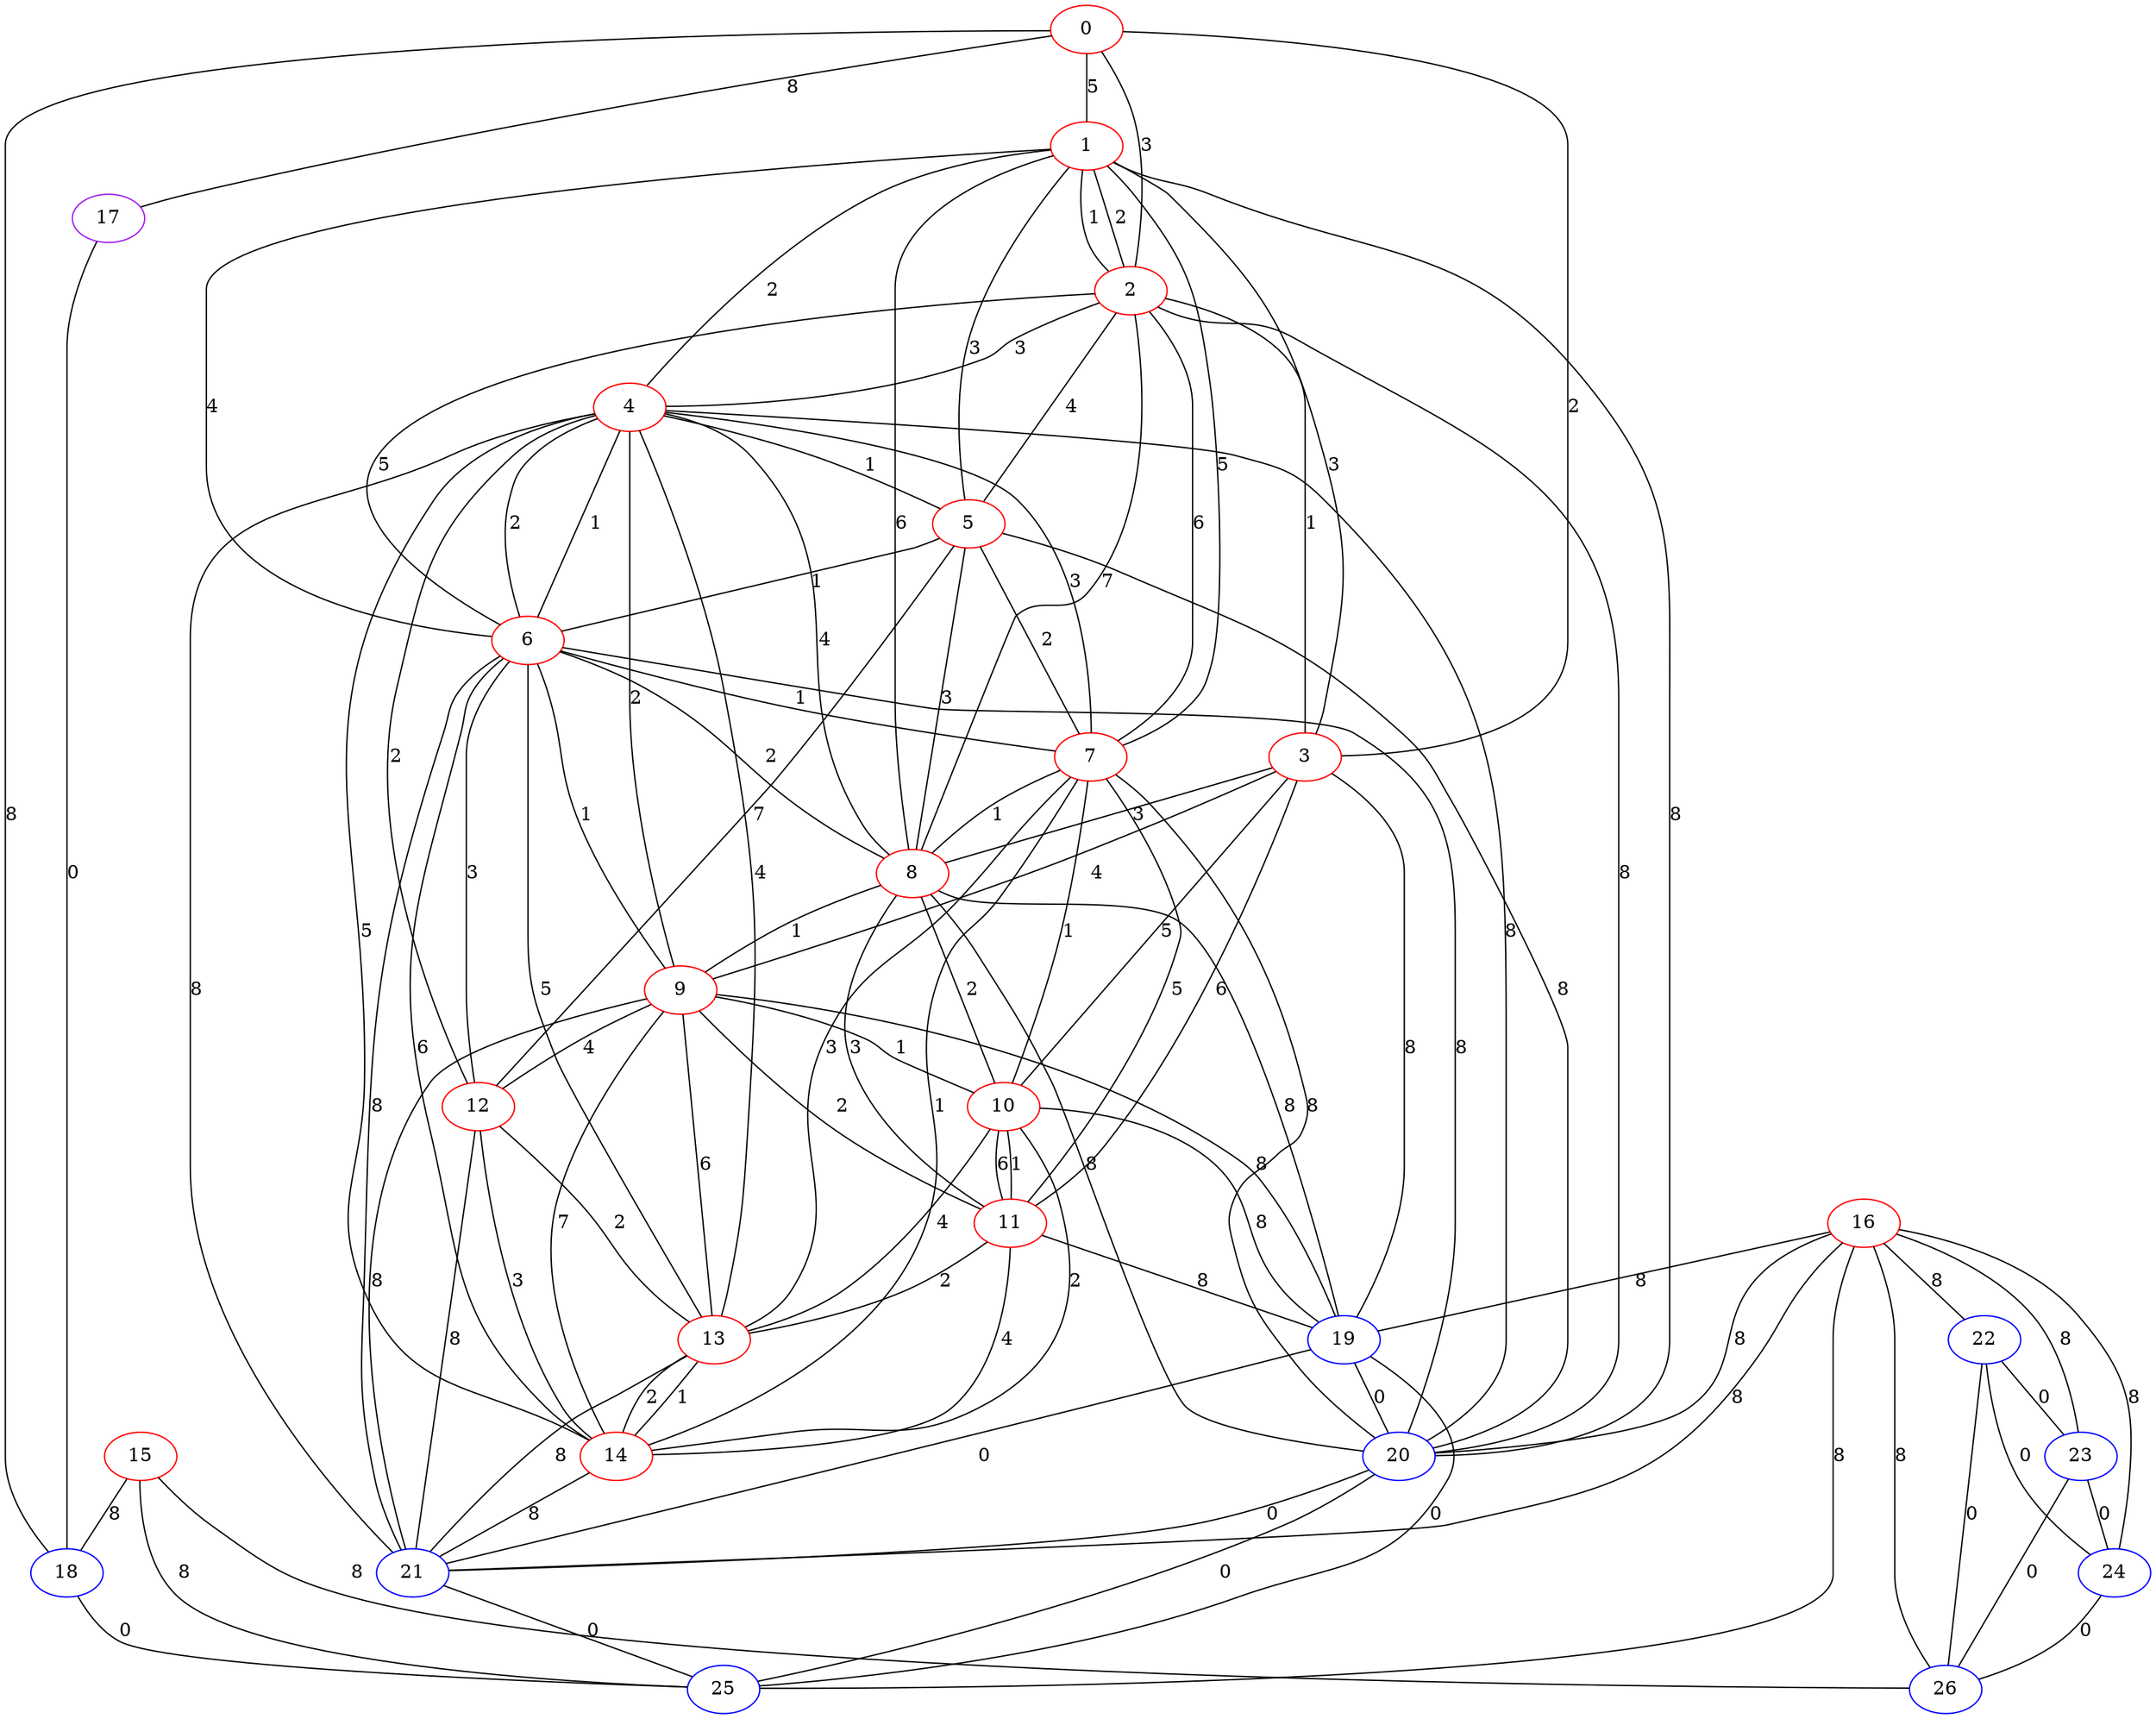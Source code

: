 graph "" {
0 [color=red, weight=1];
1 [color=red, weight=1];
2 [color=red, weight=1];
3 [color=red, weight=1];
4 [color=red, weight=1];
5 [color=red, weight=1];
6 [color=red, weight=1];
7 [color=red, weight=1];
8 [color=red, weight=1];
9 [color=red, weight=1];
10 [color=red, weight=1];
11 [color=red, weight=1];
12 [color=red, weight=1];
13 [color=red, weight=1];
14 [color=red, weight=1];
15 [color=red, weight=1];
16 [color=red, weight=1];
17 [color=purple, weight=4];
18 [color=blue, weight=3];
19 [color=blue, weight=3];
20 [color=blue, weight=3];
21 [color=blue, weight=3];
22 [color=blue, weight=3];
23 [color=blue, weight=3];
24 [color=blue, weight=3];
25 [color=blue, weight=3];
26 [color=blue, weight=3];
0 -- 1  [key=0, label=5];
0 -- 2  [key=0, label=3];
0 -- 3  [key=0, label=2];
0 -- 18  [key=0, label=8];
0 -- 17  [key=0, label=8];
1 -- 2  [key=0, label=1];
1 -- 2  [key=1, label=2];
1 -- 3  [key=0, label=3];
1 -- 4  [key=0, label=2];
1 -- 5  [key=0, label=3];
1 -- 6  [key=0, label=4];
1 -- 7  [key=0, label=5];
1 -- 8  [key=0, label=6];
1 -- 20  [key=0, label=8];
2 -- 3  [key=0, label=1];
2 -- 4  [key=0, label=3];
2 -- 5  [key=0, label=4];
2 -- 6  [key=0, label=5];
2 -- 7  [key=0, label=6];
2 -- 8  [key=0, label=7];
2 -- 20  [key=0, label=8];
3 -- 8  [key=0, label=3];
3 -- 9  [key=0, label=4];
3 -- 10  [key=0, label=5];
3 -- 11  [key=0, label=6];
3 -- 19  [key=0, label=8];
4 -- 5  [key=0, label=1];
4 -- 6  [key=0, label=2];
4 -- 6  [key=1, label=1];
4 -- 7  [key=0, label=3];
4 -- 8  [key=0, label=4];
4 -- 9  [key=0, label=2];
4 -- 12  [key=0, label=2];
4 -- 13  [key=0, label=4];
4 -- 14  [key=0, label=5];
4 -- 20  [key=0, label=8];
4 -- 21  [key=0, label=8];
5 -- 6  [key=0, label=1];
5 -- 7  [key=0, label=2];
5 -- 8  [key=0, label=3];
5 -- 12  [key=0, label=7];
5 -- 20  [key=0, label=8];
6 -- 7  [key=0, label=1];
6 -- 8  [key=0, label=2];
6 -- 9  [key=0, label=1];
6 -- 12  [key=0, label=3];
6 -- 13  [key=0, label=5];
6 -- 14  [key=0, label=6];
6 -- 20  [key=0, label=8];
6 -- 21  [key=0, label=8];
7 -- 8  [key=0, label=1];
7 -- 10  [key=0, label=1];
7 -- 11  [key=0, label=5];
7 -- 13  [key=0, label=3];
7 -- 14  [key=0, label=1];
7 -- 20  [key=0, label=8];
8 -- 9  [key=0, label=1];
8 -- 10  [key=0, label=2];
8 -- 11  [key=0, label=3];
8 -- 19  [key=0, label=8];
8 -- 20  [key=0, label=8];
9 -- 10  [key=0, label=1];
9 -- 11  [key=0, label=2];
9 -- 12  [key=0, label=4];
9 -- 13  [key=0, label=6];
9 -- 14  [key=0, label=7];
9 -- 19  [key=0, label=8];
9 -- 21  [key=0, label=8];
10 -- 11  [key=0, label=6];
10 -- 11  [key=1, label=1];
10 -- 13  [key=0, label=4];
10 -- 14  [key=0, label=2];
10 -- 19  [key=0, label=8];
11 -- 13  [key=0, label=2];
11 -- 14  [key=0, label=4];
11 -- 19  [key=0, label=8];
12 -- 13  [key=0, label=2];
12 -- 14  [key=0, label=3];
12 -- 21  [key=0, label=8];
13 -- 14  [key=0, label=2];
13 -- 14  [key=1, label=1];
13 -- 21  [key=0, label=8];
14 -- 21  [key=0, label=8];
15 -- 25  [key=0, label=8];
15 -- 18  [key=0, label=8];
15 -- 26  [key=0, label=8];
16 -- 19  [key=0, label=8];
16 -- 20  [key=0, label=8];
16 -- 21  [key=0, label=8];
16 -- 22  [key=0, label=8];
16 -- 23  [key=0, label=8];
16 -- 24  [key=0, label=8];
16 -- 25  [key=0, label=8];
16 -- 26  [key=0, label=8];
17 -- 18  [key=0, label=0];
18 -- 25  [key=0, label=0];
19 -- 20  [key=0, label=0];
19 -- 21  [key=0, label=0];
19 -- 25  [key=0, label=0];
20 -- 21  [key=0, label=0];
20 -- 25  [key=0, label=0];
21 -- 25  [key=0, label=0];
22 -- 24  [key=0, label=0];
22 -- 26  [key=0, label=0];
22 -- 23  [key=0, label=0];
23 -- 24  [key=0, label=0];
23 -- 26  [key=0, label=0];
24 -- 26  [key=0, label=0];
}
